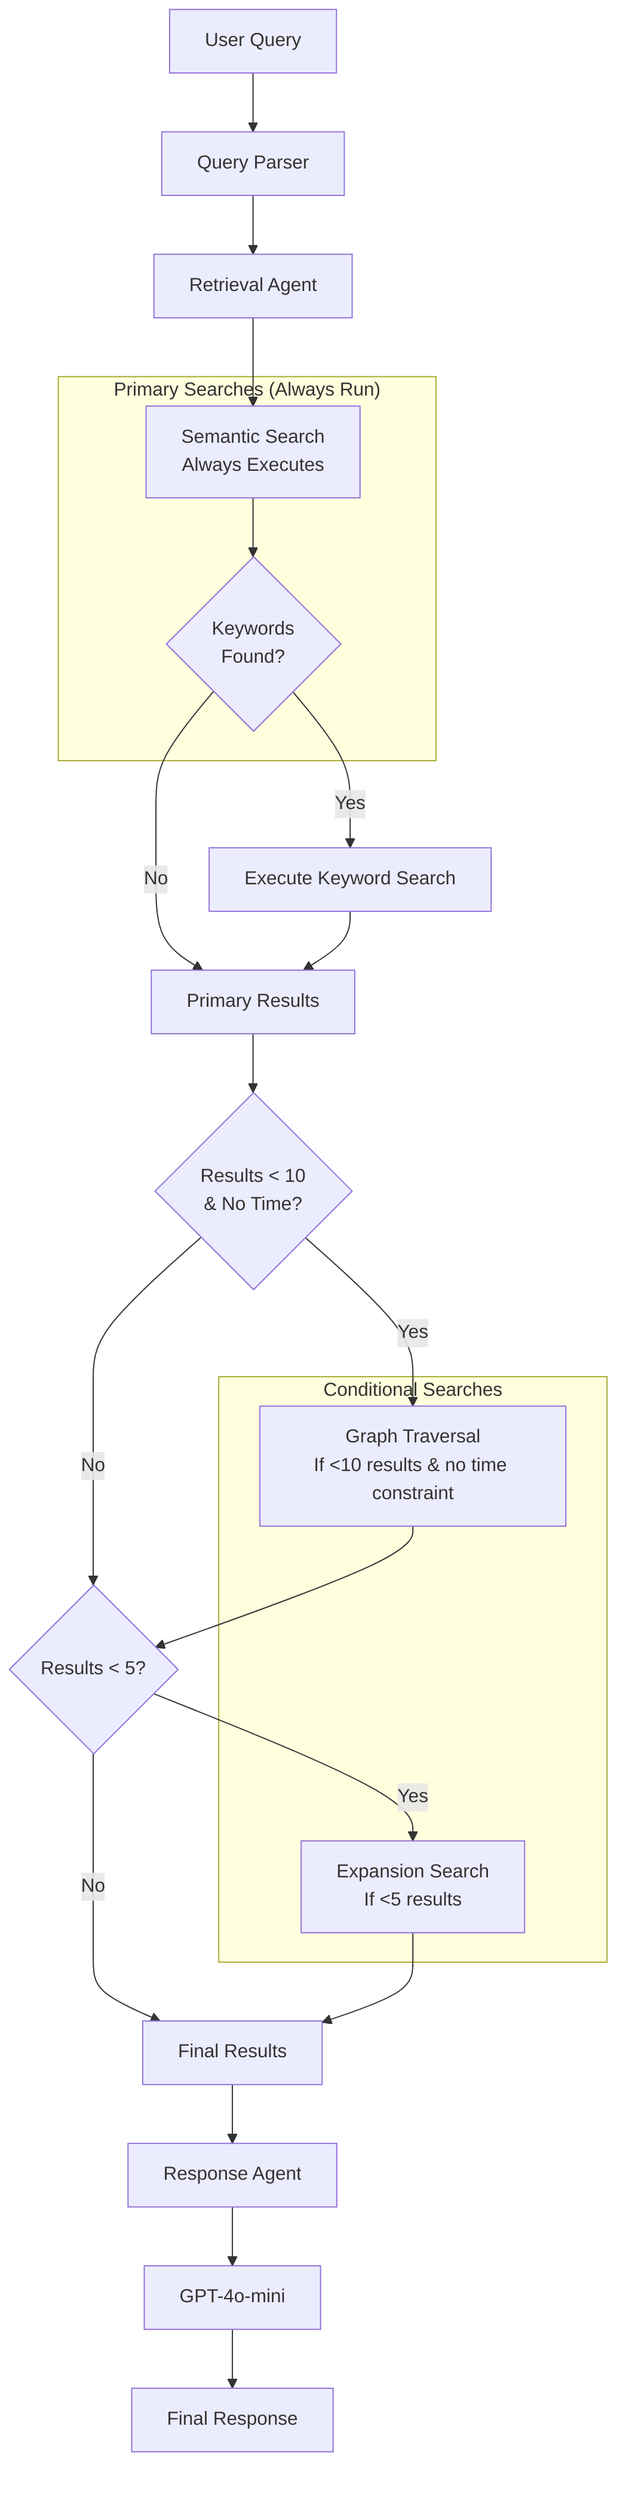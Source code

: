 graph TD
    Q[User Query] --> QP[Query Parser]
    QP --> RA[Retrieval Agent]
    
    subgraph "Primary Searches (Always Run)"
        SS[Semantic Search<br/>Always Executes]
        KS[Keyword Search<br/>If Keywords Found]
    end
    
    subgraph "Conditional Searches"
        GS[Graph Traversal<br/>If <10 results & no time constraint]
        ES[Expansion Search<br/>If <5 results]
    end
    
    RA --> SS
    SS --> KS{Keywords<br/>Found?}
    KS -->|Yes| KSExec[Execute Keyword Search]
    KS -->|No| PR[Primary Results]
    KSExec --> PR
    
    PR --> GC{Results < 10<br/>& No Time?}
    GC -->|Yes| GS
    GC -->|No| EC{Results < 5?}
    GS --> EC
    
    EC -->|Yes| ES
    EC -->|No| RES[Final Results]
    ES --> RES
    
    RES --> RESP[Response Agent]
    RESP --> GPT[GPT-4o-mini]
    GPT --> FR[Final Response]